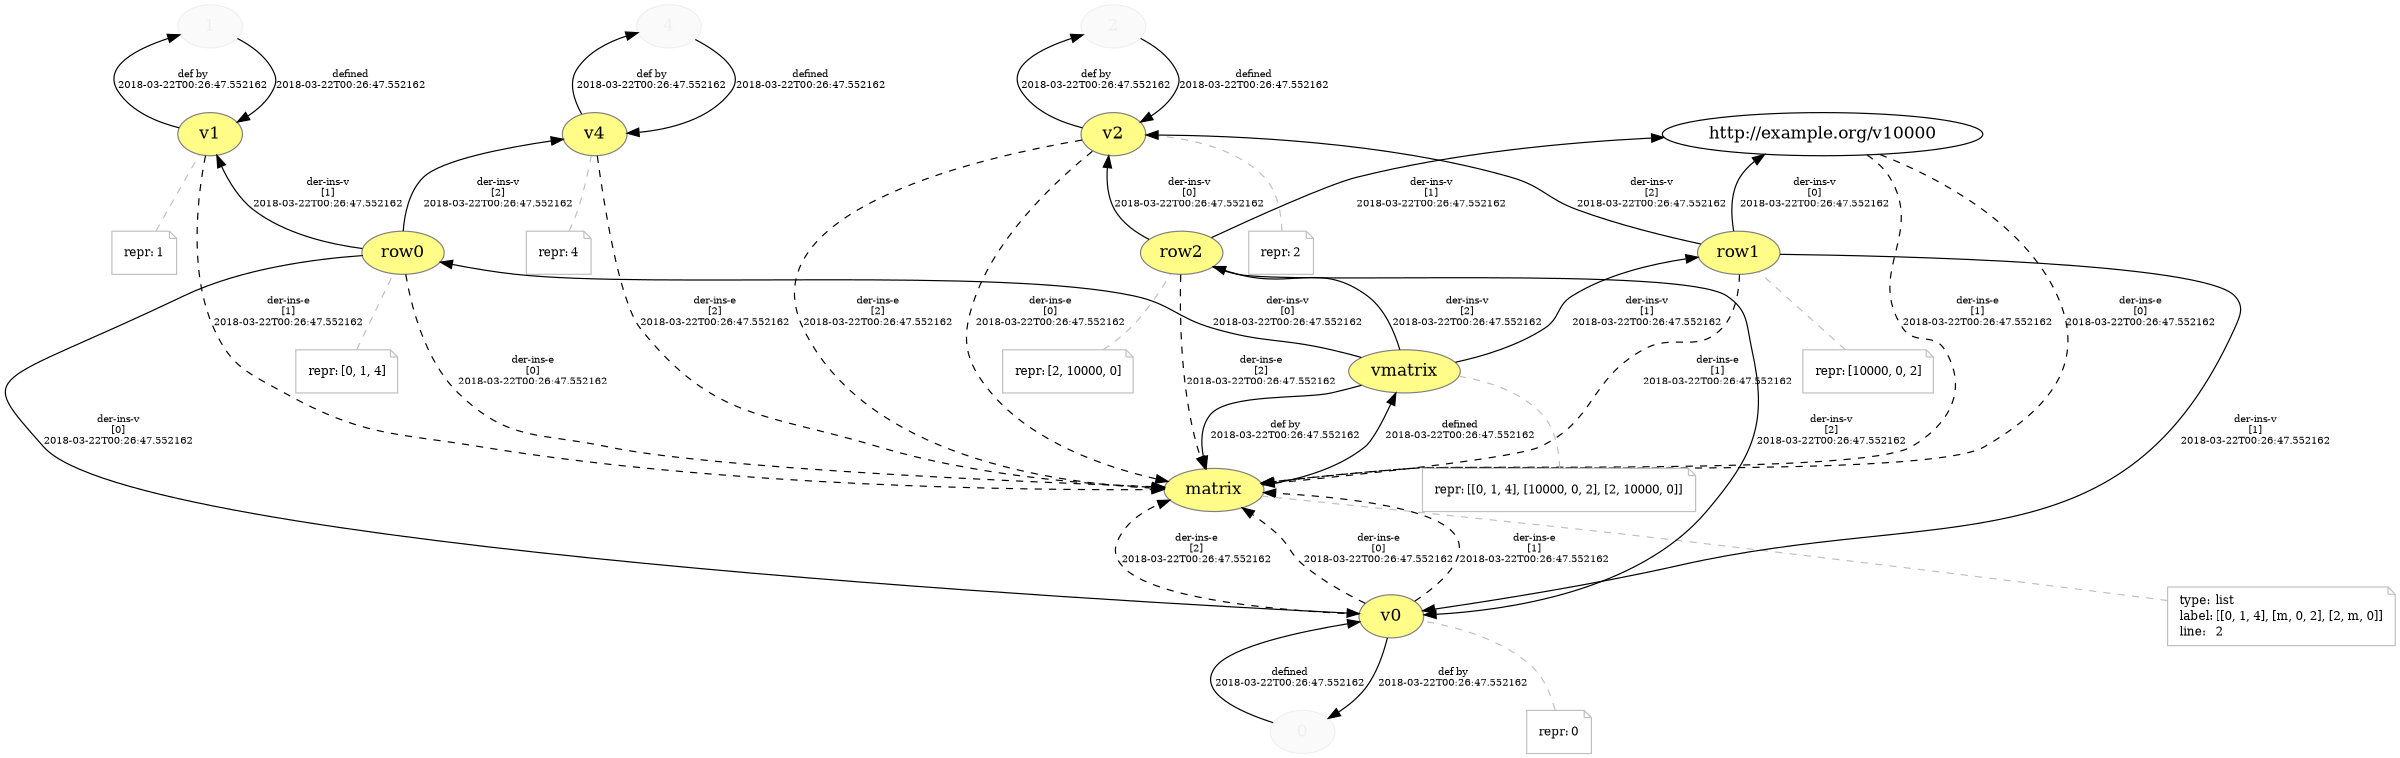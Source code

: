 digraph "PROV" { size="16,12"; rankdir="BT";
"http://example.org/0" [fillcolor="#FAFAFA",color="#F0F0F0",style="filled",fontcolor="#F0F0F0",label="0",URL="http://example.org/0"]
"http://example.org/v0" [fillcolor="#FFFC87",color="#808080",style="filled",label="v0",URL="http://example.org/v0"]
"-attrs0" [color="gray",shape="note",fontsize="10",fontcolor="black",label=<<TABLE cellpadding="0" border="0">
	<TR>
	    <TD align="left">repr:</TD>
	    <TD align="left">0</TD>
	</TR>
</TABLE>>]
"-attrs0" -> "http://example.org/v0" [color="gray",style="dashed",arrowhead="none"]
"http://example.org/0" -> "http://example.org/v0" [fontsize="8",distance="1.5",angle="60.0",rotation="20",label="defined
2018-03-22T00:26:47.552162"]
"http://example.org/v0" -> "http://example.org/0" [fontsize="8",distance="1.5",angle="60.0",rotation="20",label="def by
2018-03-22T00:26:47.552162"]
"http://example.org/1" [fillcolor="#FAFAFA",color="#F0F0F0",style="filled",fontcolor="#F0F0F0",label="1",URL="http://example.org/1"]
"http://example.org/v1" [fillcolor="#FFFC87",color="#808080",style="filled",label="v1",URL="http://example.org/v1"]
"-attrs1" [color="gray",shape="note",fontsize="10",fontcolor="black",label=<<TABLE cellpadding="0" border="0">
	<TR>
	    <TD align="left">repr:</TD>
	    <TD align="left">1</TD>
	</TR>
</TABLE>>]
"-attrs1" -> "http://example.org/v1" [color="gray",style="dashed",arrowhead="none"]
"http://example.org/1" -> "http://example.org/v1" [fontsize="8",distance="1.5",angle="60.0",rotation="20",label="defined
2018-03-22T00:26:47.552162"]
"http://example.org/v1" -> "http://example.org/1" [fontsize="8",distance="1.5",angle="60.0",rotation="20",label="def by
2018-03-22T00:26:47.552162"]
"http://example.org/4" [fillcolor="#FAFAFA",color="#F0F0F0",style="filled",fontcolor="#F0F0F0",label="4",URL="http://example.org/4"]
"http://example.org/v4" [fillcolor="#FFFC87",color="#808080",style="filled",label="v4",URL="http://example.org/v4"]
"-attrs2" [color="gray",shape="note",fontsize="10",fontcolor="black",label=<<TABLE cellpadding="0" border="0">
	<TR>
	    <TD align="left">repr:</TD>
	    <TD align="left">4</TD>
	</TR>
</TABLE>>]
"-attrs2" -> "http://example.org/v4" [color="gray",style="dashed",arrowhead="none"]
"http://example.org/4" -> "http://example.org/v4" [fontsize="8",distance="1.5",angle="60.0",rotation="20",label="defined
2018-03-22T00:26:47.552162"]
"http://example.org/v4" -> "http://example.org/4" [fontsize="8",distance="1.5",angle="60.0",rotation="20",label="def by
2018-03-22T00:26:47.552162"]
"http://example.org/2" [fillcolor="#FAFAFA",color="#F0F0F0",style="filled",fontcolor="#F0F0F0",label="2",URL="http://example.org/2"]
"http://example.org/v2" [fillcolor="#FFFC87",color="#808080",style="filled",label="v2",URL="http://example.org/v2"]
"-attrs3" [color="gray",shape="note",fontsize="10",fontcolor="black",label=<<TABLE cellpadding="0" border="0">
	<TR>
	    <TD align="left">repr:</TD>
	    <TD align="left">2</TD>
	</TR>
</TABLE>>]
"-attrs3" -> "http://example.org/v2" [color="gray",style="dashed",arrowhead="none"]
"http://example.org/2" -> "http://example.org/v2" [fontsize="8",distance="1.5",angle="60.0",rotation="20",label="defined
2018-03-22T00:26:47.552162"]
"http://example.org/v2" -> "http://example.org/2" [fontsize="8",distance="1.5",angle="60.0",rotation="20",label="def by
2018-03-22T00:26:47.552162"]
"http://example.org/matrix" [fillcolor="#FFFC87",color="#808080",style="filled",label="matrix",URL="http://example.org/matrix"]
"-attrs4" [color="gray",shape="note",fontsize="10",fontcolor="black",label=<<TABLE cellpadding="0" border="0">
	<TR>
	    <TD align="left">type:</TD>
	    <TD align="left">list</TD>
	</TR>
	<TR>
	    <TD align="left">label:</TD>
	    <TD align="left">[[0, 1, 4], [m, 0, 2], [2, m, 0]]</TD>
	</TR>
	<TR>
	    <TD align="left">line:</TD>
	    <TD align="left">2</TD>
	</TR>
</TABLE>>]
"-attrs4" -> "http://example.org/matrix" [color="gray",style="dashed",arrowhead="none"]
"http://example.org/row0" [fillcolor="#FFFC87",color="#808080",style="filled",label="row0",URL="http://example.org/row0"]
"-attrs5" [color="gray",shape="note",fontsize="10",fontcolor="black",label=<<TABLE cellpadding="0" border="0">
	<TR>
	    <TD align="left">repr:</TD>
	    <TD align="left">[0, 1, 4]</TD>
	</TR>
</TABLE>>]
"-attrs5" -> "http://example.org/row0" [color="gray",style="dashed",arrowhead="none"]
"http://example.org/row0" -> "http://example.org/v0" [fontsize="8",distance="1.5",angle="60.0",rotation="20",label="der-ins-v
[0]
2018-03-22T00:26:47.552162"]
"http://example.org/v0" -> "http://example.org/matrix" [fontsize="8",distance="1.5",angle="60.0",rotation="20",label="der-ins-e
[0]
2018-03-22T00:26:47.552162",style="dashed"]
"http://example.org/row0" -> "http://example.org/v1" [fontsize="8",distance="1.5",angle="60.0",rotation="20",label="der-ins-v
[1]
2018-03-22T00:26:47.552162"]
"http://example.org/v1" -> "http://example.org/matrix" [fontsize="8",distance="1.5",angle="60.0",rotation="20",label="der-ins-e
[1]
2018-03-22T00:26:47.552162",style="dashed"]
"http://example.org/row0" -> "http://example.org/v4" [fontsize="8",distance="1.5",angle="60.0",rotation="20",label="der-ins-v
[2]
2018-03-22T00:26:47.552162"]
"http://example.org/v4" -> "http://example.org/matrix" [fontsize="8",distance="1.5",angle="60.0",rotation="20",label="der-ins-e
[2]
2018-03-22T00:26:47.552162",style="dashed"]
"http://example.org/row1" [fillcolor="#FFFC87",color="#808080",style="filled",label="row1",URL="http://example.org/row1"]
"-attrs6" [color="gray",shape="note",fontsize="10",fontcolor="black",label=<<TABLE cellpadding="0" border="0">
	<TR>
	    <TD align="left">repr:</TD>
	    <TD align="left">[10000, 0, 2]</TD>
	</TR>
</TABLE>>]
"-attrs6" -> "http://example.org/row1" [color="gray",style="dashed",arrowhead="none"]
"http://example.org/row1" -> "http://example.org/v10000" [fontsize="8",distance="1.5",angle="60.0",rotation="20",label="der-ins-v
[0]
2018-03-22T00:26:47.552162"]
"http://example.org/v10000" -> "http://example.org/matrix" [fontsize="8",distance="1.5",angle="60.0",rotation="20",label="der-ins-e
[0]
2018-03-22T00:26:47.552162",style="dashed"]
"http://example.org/row1" -> "http://example.org/v0" [fontsize="8",distance="1.5",angle="60.0",rotation="20",label="der-ins-v
[1]
2018-03-22T00:26:47.552162"]
"http://example.org/v0" -> "http://example.org/matrix" [fontsize="8",distance="1.5",angle="60.0",rotation="20",label="der-ins-e
[1]
2018-03-22T00:26:47.552162",style="dashed"]
"http://example.org/row1" -> "http://example.org/v2" [fontsize="8",distance="1.5",angle="60.0",rotation="20",label="der-ins-v
[2]
2018-03-22T00:26:47.552162"]
"http://example.org/v2" -> "http://example.org/matrix" [fontsize="8",distance="1.5",angle="60.0",rotation="20",label="der-ins-e
[2]
2018-03-22T00:26:47.552162",style="dashed"]
"http://example.org/row2" [fillcolor="#FFFC87",color="#808080",style="filled",label="row2",URL="http://example.org/row2"]
"-attrs7" [color="gray",shape="note",fontsize="10",fontcolor="black",label=<<TABLE cellpadding="0" border="0">
	<TR>
	    <TD align="left">repr:</TD>
	    <TD align="left">[2, 10000, 0]</TD>
	</TR>
</TABLE>>]
"-attrs7" -> "http://example.org/row2" [color="gray",style="dashed",arrowhead="none"]
"http://example.org/row2" -> "http://example.org/v2" [fontsize="8",distance="1.5",angle="60.0",rotation="20",label="der-ins-v
[0]
2018-03-22T00:26:47.552162"]
"http://example.org/v2" -> "http://example.org/matrix" [fontsize="8",distance="1.5",angle="60.0",rotation="20",label="der-ins-e
[0]
2018-03-22T00:26:47.552162",style="dashed"]
"http://example.org/row2" -> "http://example.org/v10000" [fontsize="8",distance="1.5",angle="60.0",rotation="20",label="der-ins-v
[1]
2018-03-22T00:26:47.552162"]
"http://example.org/v10000" -> "http://example.org/matrix" [fontsize="8",distance="1.5",angle="60.0",rotation="20",label="der-ins-e
[1]
2018-03-22T00:26:47.552162",style="dashed"]
"http://example.org/row2" -> "http://example.org/v0" [fontsize="8",distance="1.5",angle="60.0",rotation="20",label="der-ins-v
[2]
2018-03-22T00:26:47.552162"]
"http://example.org/v0" -> "http://example.org/matrix" [fontsize="8",distance="1.5",angle="60.0",rotation="20",label="der-ins-e
[2]
2018-03-22T00:26:47.552162",style="dashed"]
"http://example.org/vmatrix" [fillcolor="#FFFC87",color="#808080",style="filled",label="vmatrix",URL="http://example.org/vmatrix"]
"-attrs8" [color="gray",shape="note",fontsize="10",fontcolor="black",label=<<TABLE cellpadding="0" border="0">
	<TR>
	    <TD align="left">repr:</TD>
	    <TD align="left">[[0, 1, 4], [10000, 0, 2], [2, 10000, 0]]</TD>
	</TR>
</TABLE>>]
"-attrs8" -> "http://example.org/vmatrix" [color="gray",style="dashed",arrowhead="none"]
"http://example.org/vmatrix" -> "http://example.org/row0" [fontsize="8",distance="1.5",angle="60.0",rotation="20",label="der-ins-v
[0]
2018-03-22T00:26:47.552162"]
"http://example.org/row0" -> "http://example.org/matrix" [fontsize="8",distance="1.5",angle="60.0",rotation="20",label="der-ins-e
[0]
2018-03-22T00:26:47.552162",style="dashed"]
"http://example.org/vmatrix" -> "http://example.org/row1" [fontsize="8",distance="1.5",angle="60.0",rotation="20",label="der-ins-v
[1]
2018-03-22T00:26:47.552162"]
"http://example.org/row1" -> "http://example.org/matrix" [fontsize="8",distance="1.5",angle="60.0",rotation="20",label="der-ins-e
[1]
2018-03-22T00:26:47.552162",style="dashed"]
"http://example.org/vmatrix" -> "http://example.org/row2" [fontsize="8",distance="1.5",angle="60.0",rotation="20",label="der-ins-v
[2]
2018-03-22T00:26:47.552162"]
"http://example.org/row2" -> "http://example.org/matrix" [fontsize="8",distance="1.5",angle="60.0",rotation="20",label="der-ins-e
[2]
2018-03-22T00:26:47.552162",style="dashed"]
"http://example.org/matrix" -> "http://example.org/vmatrix" [fontsize="8",distance="1.5",angle="60.0",rotation="20",label="defined
2018-03-22T00:26:47.552162"]
"http://example.org/vmatrix" -> "http://example.org/matrix" [fontsize="8",distance="1.5",angle="60.0",rotation="20",label="def by
2018-03-22T00:26:47.552162"]
}